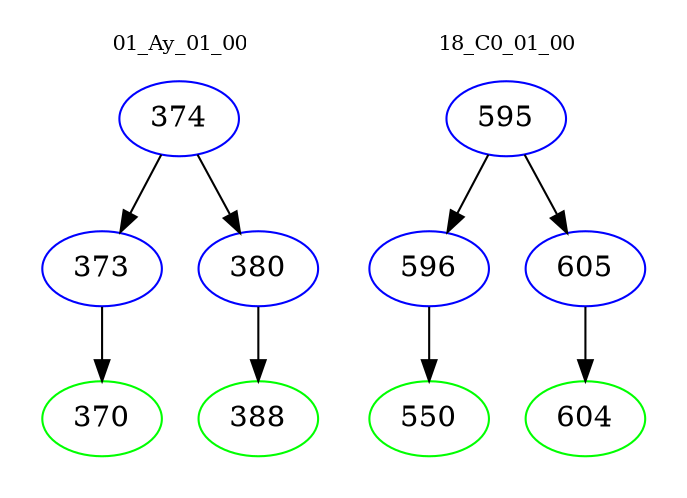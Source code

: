 digraph{
subgraph cluster_0 {
color = white
label = "01_Ay_01_00";
fontsize=10;
T0_374 [label="374", color="blue"]
T0_374 -> T0_373 [color="black"]
T0_373 [label="373", color="blue"]
T0_373 -> T0_370 [color="black"]
T0_370 [label="370", color="green"]
T0_374 -> T0_380 [color="black"]
T0_380 [label="380", color="blue"]
T0_380 -> T0_388 [color="black"]
T0_388 [label="388", color="green"]
}
subgraph cluster_1 {
color = white
label = "18_C0_01_00";
fontsize=10;
T1_595 [label="595", color="blue"]
T1_595 -> T1_596 [color="black"]
T1_596 [label="596", color="blue"]
T1_596 -> T1_550 [color="black"]
T1_550 [label="550", color="green"]
T1_595 -> T1_605 [color="black"]
T1_605 [label="605", color="blue"]
T1_605 -> T1_604 [color="black"]
T1_604 [label="604", color="green"]
}
}
